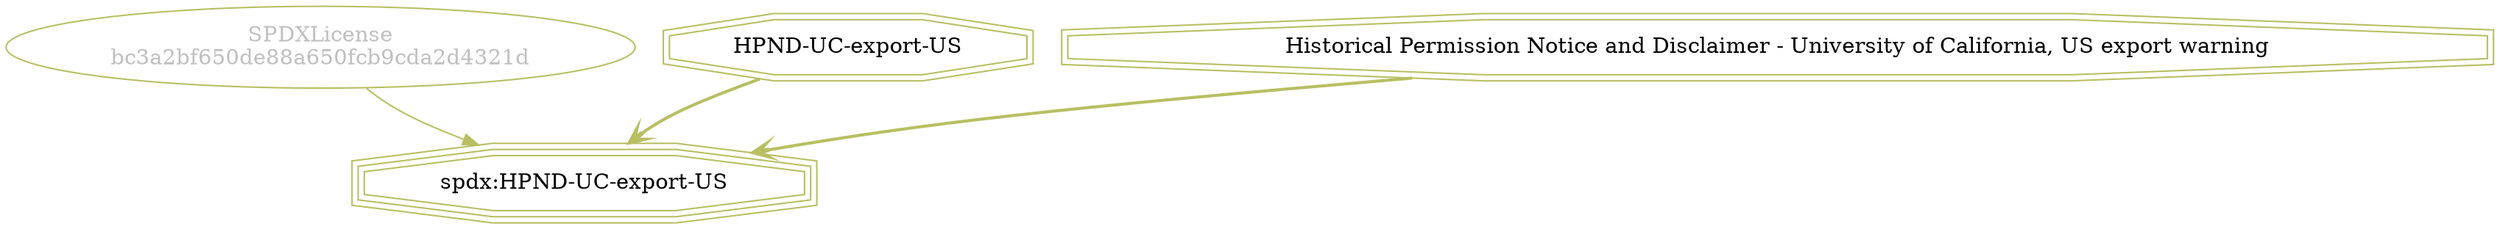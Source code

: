 strict digraph {
    node [shape=box];
    graph [splines=curved];
    2132 [label="SPDXLicense\nbc3a2bf650de88a650fcb9cda2d4321d"
         ,fontcolor=gray
         ,color="#b8bf62"
         ,fillcolor="beige;1"
         ,shape=ellipse];
    2133 [label="spdx:HPND-UC-export-US"
         ,color="#b8bf62"
         ,shape=tripleoctagon];
    2134 [label="HPND-UC-export-US"
         ,color="#b8bf62"
         ,shape=doubleoctagon];
    2135 [label="Historical Permission Notice and Disclaimer - University of California, US export warning"
         ,color="#b8bf62"
         ,shape=doubleoctagon];
    2132 -> 2133 [weight=0.5
                 ,color="#b8bf62"];
    2134 -> 2133 [style=bold
                 ,arrowhead=vee
                 ,weight=0.7
                 ,color="#b8bf62"];
    2135 -> 2133 [style=bold
                 ,arrowhead=vee
                 ,weight=0.7
                 ,color="#b8bf62"];
}
